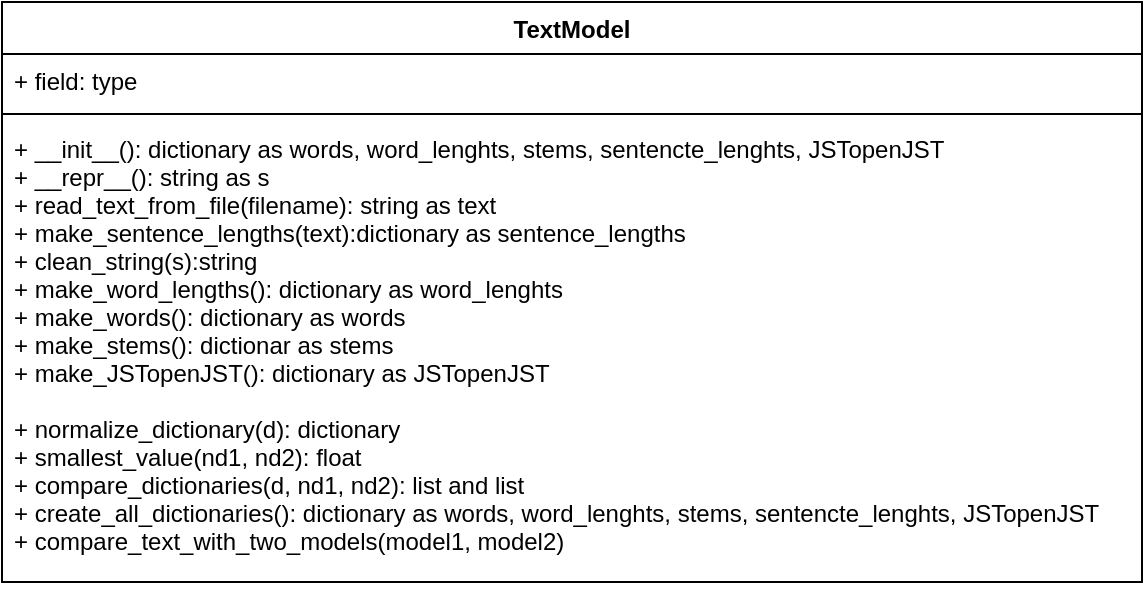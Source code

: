 <mxfile version="15.8.7" type="device"><diagram id="KlJxis-ln8fvMxdTgVcl" name="Page-1"><mxGraphModel dx="1102" dy="1025" grid="1" gridSize="10" guides="1" tooltips="1" connect="1" arrows="1" fold="1" page="1" pageScale="1" pageWidth="827" pageHeight="1169" math="0" shadow="0"><root><mxCell id="0"/><mxCell id="1" parent="0"/><mxCell id="NRun_OgaOCagR7mZSsZo-1" value="TextModel" style="swimlane;fontStyle=1;align=center;verticalAlign=top;childLayout=stackLayout;horizontal=1;startSize=26;horizontalStack=0;resizeParent=1;resizeParentMax=0;resizeLast=0;collapsible=1;marginBottom=0;" parent="1" vertex="1"><mxGeometry x="40" y="40" width="570" height="290" as="geometry"/></mxCell><mxCell id="NRun_OgaOCagR7mZSsZo-2" value="+ field: type" style="text;strokeColor=none;fillColor=none;align=left;verticalAlign=top;spacingLeft=4;spacingRight=4;overflow=hidden;rotatable=0;points=[[0,0.5],[1,0.5]];portConstraint=eastwest;" parent="NRun_OgaOCagR7mZSsZo-1" vertex="1"><mxGeometry y="26" width="570" height="26" as="geometry"/></mxCell><mxCell id="NRun_OgaOCagR7mZSsZo-3" value="" style="line;strokeWidth=1;fillColor=none;align=left;verticalAlign=middle;spacingTop=-1;spacingLeft=3;spacingRight=3;rotatable=0;labelPosition=right;points=[];portConstraint=eastwest;" parent="NRun_OgaOCagR7mZSsZo-1" vertex="1"><mxGeometry y="52" width="570" height="8" as="geometry"/></mxCell><mxCell id="NRun_OgaOCagR7mZSsZo-4" value="+ __init__(): dictionary as words, word_lenghts, stems, sentencte_lenghts, JSTopenJST&#10;+ __repr__(): string as s&#10;+ read_text_from_file(filename): string as text&#10;+ make_sentence_lengths(text):dictionary as sentence_lengths&#10;+ clean_string(s):string&#10;+ make_word_lengths(): dictionary as word_lenghts&#10;+ make_words(): dictionary as words&#10;+ make_stems(): dictionar as stems&#10;+ make_JSTopenJST(): dictionary as JSTopenJST&#10;&#10;+ normalize_dictionary(d): dictionary&#10;+ smallest_value(nd1, nd2): float&#10;+ compare_dictionaries(d, nd1, nd2): list and list&#10;+ create_all_dictionaries(): dictionary as words, word_lenghts, stems, sentencte_lenghts, JSTopenJST&#10;+ compare_text_with_two_models(model1, model2)" style="text;strokeColor=none;fillColor=none;align=left;verticalAlign=top;spacingLeft=4;spacingRight=4;overflow=hidden;rotatable=0;points=[[0,0.5],[1,0.5]];portConstraint=eastwest;" parent="NRun_OgaOCagR7mZSsZo-1" vertex="1"><mxGeometry y="60" width="570" height="230" as="geometry"/></mxCell></root></mxGraphModel></diagram></mxfile>